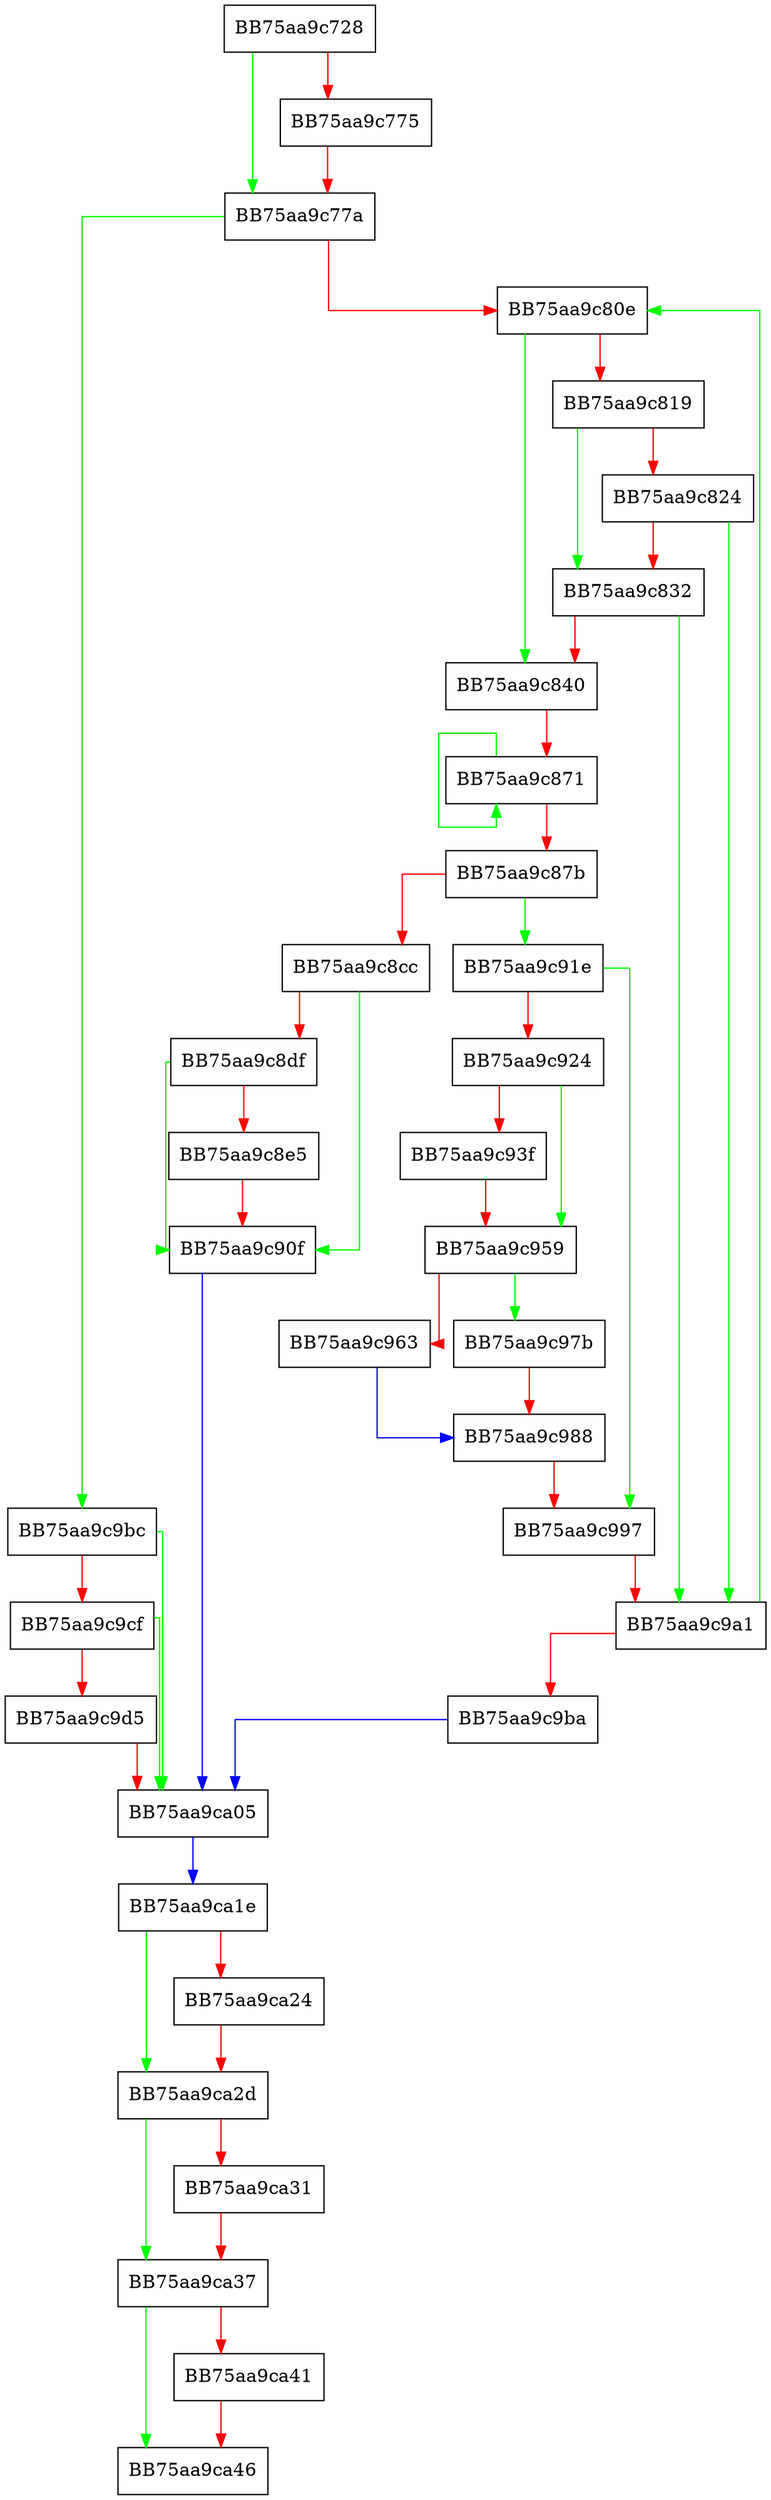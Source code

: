 digraph init_native_rpf_routines {
  node [shape="box"];
  graph [splines=ortho];
  BB75aa9c728 -> BB75aa9c77a [color="green"];
  BB75aa9c728 -> BB75aa9c775 [color="red"];
  BB75aa9c775 -> BB75aa9c77a [color="red"];
  BB75aa9c77a -> BB75aa9c9bc [color="green"];
  BB75aa9c77a -> BB75aa9c80e [color="red"];
  BB75aa9c80e -> BB75aa9c840 [color="green"];
  BB75aa9c80e -> BB75aa9c819 [color="red"];
  BB75aa9c819 -> BB75aa9c832 [color="green"];
  BB75aa9c819 -> BB75aa9c824 [color="red"];
  BB75aa9c824 -> BB75aa9c9a1 [color="green"];
  BB75aa9c824 -> BB75aa9c832 [color="red"];
  BB75aa9c832 -> BB75aa9c9a1 [color="green"];
  BB75aa9c832 -> BB75aa9c840 [color="red"];
  BB75aa9c840 -> BB75aa9c871 [color="red"];
  BB75aa9c871 -> BB75aa9c871 [color="green"];
  BB75aa9c871 -> BB75aa9c87b [color="red"];
  BB75aa9c87b -> BB75aa9c91e [color="green"];
  BB75aa9c87b -> BB75aa9c8cc [color="red"];
  BB75aa9c8cc -> BB75aa9c90f [color="green"];
  BB75aa9c8cc -> BB75aa9c8df [color="red"];
  BB75aa9c8df -> BB75aa9c90f [color="green"];
  BB75aa9c8df -> BB75aa9c8e5 [color="red"];
  BB75aa9c8e5 -> BB75aa9c90f [color="red"];
  BB75aa9c90f -> BB75aa9ca05 [color="blue"];
  BB75aa9c91e -> BB75aa9c997 [color="green"];
  BB75aa9c91e -> BB75aa9c924 [color="red"];
  BB75aa9c924 -> BB75aa9c959 [color="green"];
  BB75aa9c924 -> BB75aa9c93f [color="red"];
  BB75aa9c93f -> BB75aa9c959 [color="red"];
  BB75aa9c959 -> BB75aa9c97b [color="green"];
  BB75aa9c959 -> BB75aa9c963 [color="red"];
  BB75aa9c963 -> BB75aa9c988 [color="blue"];
  BB75aa9c97b -> BB75aa9c988 [color="red"];
  BB75aa9c988 -> BB75aa9c997 [color="red"];
  BB75aa9c997 -> BB75aa9c9a1 [color="red"];
  BB75aa9c9a1 -> BB75aa9c80e [color="green"];
  BB75aa9c9a1 -> BB75aa9c9ba [color="red"];
  BB75aa9c9ba -> BB75aa9ca05 [color="blue"];
  BB75aa9c9bc -> BB75aa9ca05 [color="green"];
  BB75aa9c9bc -> BB75aa9c9cf [color="red"];
  BB75aa9c9cf -> BB75aa9ca05 [color="green"];
  BB75aa9c9cf -> BB75aa9c9d5 [color="red"];
  BB75aa9c9d5 -> BB75aa9ca05 [color="red"];
  BB75aa9ca05 -> BB75aa9ca1e [color="blue"];
  BB75aa9ca1e -> BB75aa9ca2d [color="green"];
  BB75aa9ca1e -> BB75aa9ca24 [color="red"];
  BB75aa9ca24 -> BB75aa9ca2d [color="red"];
  BB75aa9ca2d -> BB75aa9ca37 [color="green"];
  BB75aa9ca2d -> BB75aa9ca31 [color="red"];
  BB75aa9ca31 -> BB75aa9ca37 [color="red"];
  BB75aa9ca37 -> BB75aa9ca46 [color="green"];
  BB75aa9ca37 -> BB75aa9ca41 [color="red"];
  BB75aa9ca41 -> BB75aa9ca46 [color="red"];
}